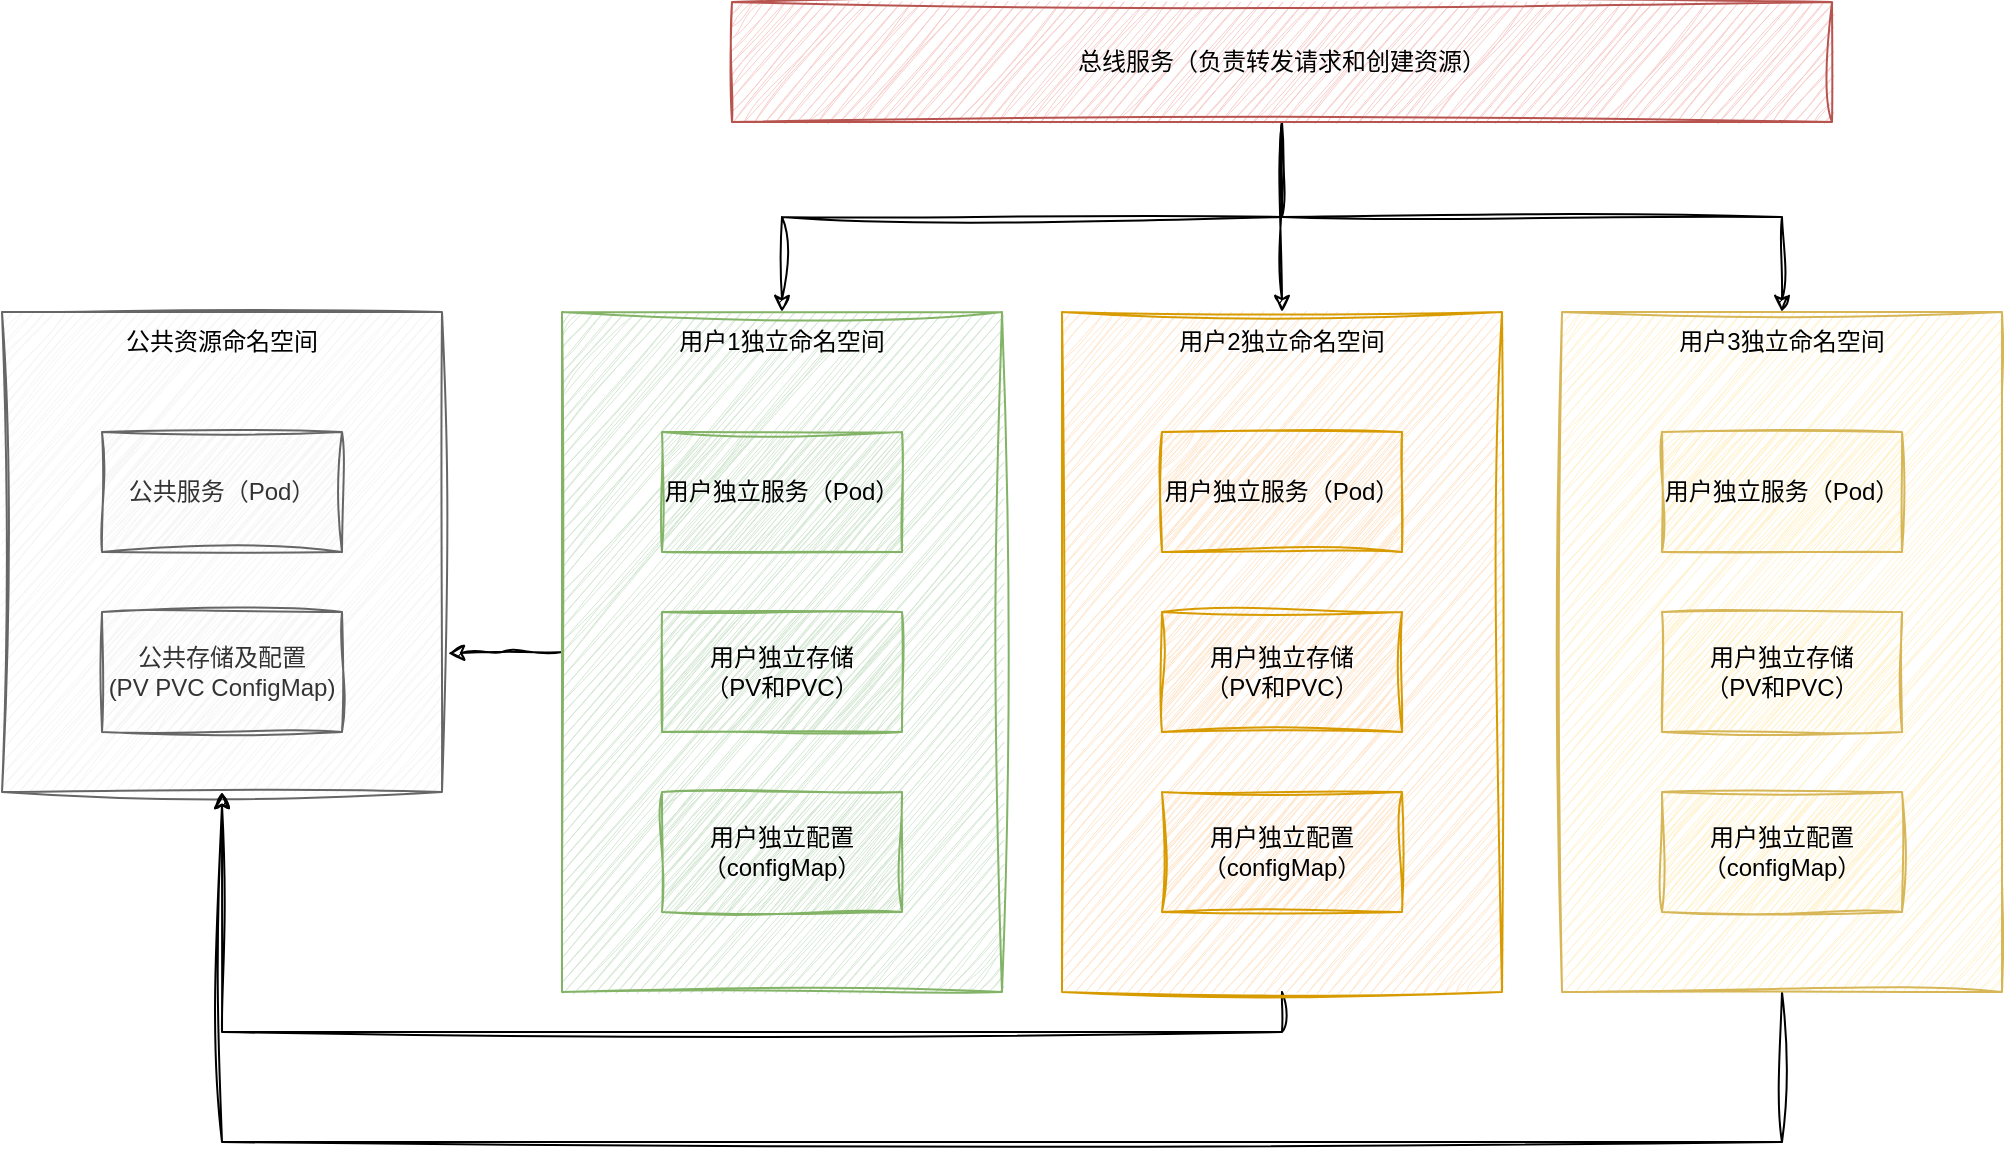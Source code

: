 <mxfile version="21.4.0" type="device" pages="6">
  <diagram name="Demo Namespace 隔离" id="FTyB4VeNcjm-yHeaWqGv">
    <mxGraphModel dx="1927" dy="902" grid="1" gridSize="10" guides="1" tooltips="1" connect="1" arrows="1" fold="1" page="1" pageScale="1" pageWidth="827" pageHeight="1169" math="0" shadow="0">
      <root>
        <mxCell id="0" />
        <mxCell id="1" parent="0" />
        <mxCell id="ckGVmYNdXMMOKh282JKz-1" value="" style="rounded=0;whiteSpace=wrap;html=1;fillColor=#f5f5f5;fontColor=#333333;strokeColor=#666666;sketch=1;curveFitting=1;jiggle=2;" parent="1" vertex="1">
          <mxGeometry x="-265" y="405" width="220" height="240" as="geometry" />
        </mxCell>
        <mxCell id="gSSKfqie08pS3uxTmEWE-26" style="edgeStyle=orthogonalEdgeStyle;rounded=0;orthogonalLoop=1;jettySize=auto;html=1;exitX=0.5;exitY=1;exitDx=0;exitDy=0;sketch=1;curveFitting=1;jiggle=2;" parent="1" source="ckGVmYNdXMMOKh282JKz-2" target="gSSKfqie08pS3uxTmEWE-8" edge="1">
          <mxGeometry relative="1" as="geometry" />
        </mxCell>
        <mxCell id="gSSKfqie08pS3uxTmEWE-27" style="edgeStyle=orthogonalEdgeStyle;rounded=0;orthogonalLoop=1;jettySize=auto;html=1;exitX=0.5;exitY=1;exitDx=0;exitDy=0;sketch=1;curveFitting=1;jiggle=2;" parent="1" source="ckGVmYNdXMMOKh282JKz-2" target="gSSKfqie08pS3uxTmEWE-14" edge="1">
          <mxGeometry relative="1" as="geometry" />
        </mxCell>
        <mxCell id="gSSKfqie08pS3uxTmEWE-29" style="edgeStyle=orthogonalEdgeStyle;rounded=0;sketch=1;hachureGap=4;jiggle=2;curveFitting=1;orthogonalLoop=1;jettySize=auto;html=1;exitX=0.5;exitY=1;exitDx=0;exitDy=0;entryX=0.5;entryY=0;entryDx=0;entryDy=0;fontFamily=Architects Daughter;fontSource=https%3A%2F%2Ffonts.googleapis.com%2Fcss%3Ffamily%3DArchitects%2BDaughter;fontSize=16;" parent="1" source="ckGVmYNdXMMOKh282JKz-2" target="gSSKfqie08pS3uxTmEWE-19" edge="1">
          <mxGeometry relative="1" as="geometry" />
        </mxCell>
        <mxCell id="ckGVmYNdXMMOKh282JKz-2" value="总线服务（负责转发请求和创建资源）" style="rounded=0;whiteSpace=wrap;html=1;sketch=1;curveFitting=1;jiggle=2;fillColor=#f8cecc;strokeColor=#b85450;" parent="1" vertex="1">
          <mxGeometry x="100" y="250" width="550" height="60" as="geometry" />
        </mxCell>
        <mxCell id="ckGVmYNdXMMOKh282JKz-3" value="公共资源命名空间" style="text;html=1;align=center;verticalAlign=middle;whiteSpace=wrap;rounded=0;sketch=1;curveFitting=1;jiggle=2;" parent="1" vertex="1">
          <mxGeometry x="-205" y="405" width="100" height="30" as="geometry" />
        </mxCell>
        <mxCell id="gSSKfqie08pS3uxTmEWE-4" value="公共服务（Pod）" style="rounded=0;whiteSpace=wrap;html=1;fillColor=#f5f5f5;fontColor=#333333;strokeColor=#666666;sketch=1;curveFitting=1;jiggle=2;" parent="1" vertex="1">
          <mxGeometry x="-215" y="465" width="120" height="60" as="geometry" />
        </mxCell>
        <mxCell id="gSSKfqie08pS3uxTmEWE-5" value="公共存储及配置&lt;br&gt;(PV PVC ConfigMap)" style="rounded=0;whiteSpace=wrap;html=1;fillColor=#f5f5f5;fontColor=#333333;strokeColor=#666666;sketch=1;curveFitting=1;jiggle=2;" parent="1" vertex="1">
          <mxGeometry x="-215" y="555" width="120" height="60" as="geometry" />
        </mxCell>
        <mxCell id="gSSKfqie08pS3uxTmEWE-23" style="edgeStyle=orthogonalEdgeStyle;rounded=0;orthogonalLoop=1;jettySize=auto;html=1;exitX=0;exitY=0.5;exitDx=0;exitDy=0;entryX=1.014;entryY=0.711;entryDx=0;entryDy=0;entryPerimeter=0;sketch=1;curveFitting=1;jiggle=2;" parent="1" source="gSSKfqie08pS3uxTmEWE-7" target="ckGVmYNdXMMOKh282JKz-1" edge="1">
          <mxGeometry relative="1" as="geometry" />
        </mxCell>
        <mxCell id="gSSKfqie08pS3uxTmEWE-7" value="" style="rounded=0;whiteSpace=wrap;html=1;fillColor=#d5e8d4;strokeColor=#82b366;sketch=1;curveFitting=1;jiggle=2;" parent="1" vertex="1">
          <mxGeometry x="15" y="405" width="220" height="340" as="geometry" />
        </mxCell>
        <mxCell id="gSSKfqie08pS3uxTmEWE-8" value="用户1独立命名空间" style="text;html=1;align=center;verticalAlign=middle;whiteSpace=wrap;rounded=0;sketch=1;curveFitting=1;jiggle=2;" parent="1" vertex="1">
          <mxGeometry x="65" y="405" width="120" height="30" as="geometry" />
        </mxCell>
        <mxCell id="gSSKfqie08pS3uxTmEWE-9" value="用户独立服务（Pod）" style="rounded=0;whiteSpace=wrap;html=1;fillColor=#d5e8d4;strokeColor=#82b366;sketch=1;curveFitting=1;jiggle=2;" parent="1" vertex="1">
          <mxGeometry x="65" y="465" width="120" height="60" as="geometry" />
        </mxCell>
        <mxCell id="gSSKfqie08pS3uxTmEWE-10" value="用户独立存储&lt;br&gt;（PV和PVC）" style="rounded=0;whiteSpace=wrap;html=1;fillColor=#d5e8d4;strokeColor=#82b366;sketch=1;curveFitting=1;jiggle=2;" parent="1" vertex="1">
          <mxGeometry x="65" y="555" width="120" height="60" as="geometry" />
        </mxCell>
        <mxCell id="gSSKfqie08pS3uxTmEWE-11" value="用户独立配置（configMap）" style="rounded=0;whiteSpace=wrap;html=1;fillColor=#d5e8d4;strokeColor=#82b366;sketch=1;curveFitting=1;jiggle=2;" parent="1" vertex="1">
          <mxGeometry x="65" y="645" width="120" height="60" as="geometry" />
        </mxCell>
        <mxCell id="gSSKfqie08pS3uxTmEWE-24" style="edgeStyle=orthogonalEdgeStyle;rounded=0;orthogonalLoop=1;jettySize=auto;html=1;exitX=0.5;exitY=1;exitDx=0;exitDy=0;entryX=0.5;entryY=1;entryDx=0;entryDy=0;sketch=1;curveFitting=1;jiggle=2;" parent="1" source="gSSKfqie08pS3uxTmEWE-13" target="ckGVmYNdXMMOKh282JKz-1" edge="1">
          <mxGeometry relative="1" as="geometry" />
        </mxCell>
        <mxCell id="gSSKfqie08pS3uxTmEWE-13" value="" style="rounded=0;whiteSpace=wrap;html=1;fillColor=#ffe6cc;strokeColor=#d79b00;sketch=1;curveFitting=1;jiggle=2;" parent="1" vertex="1">
          <mxGeometry x="265" y="405" width="220" height="340" as="geometry" />
        </mxCell>
        <mxCell id="gSSKfqie08pS3uxTmEWE-14" value="用户2独立命名空间" style="text;html=1;align=center;verticalAlign=middle;whiteSpace=wrap;rounded=0;sketch=1;curveFitting=1;jiggle=2;" parent="1" vertex="1">
          <mxGeometry x="315" y="405" width="120" height="30" as="geometry" />
        </mxCell>
        <mxCell id="gSSKfqie08pS3uxTmEWE-15" value="用户独立服务（Pod）" style="rounded=0;whiteSpace=wrap;html=1;fillColor=#ffe6cc;strokeColor=#d79b00;sketch=1;curveFitting=1;jiggle=2;" parent="1" vertex="1">
          <mxGeometry x="315" y="465" width="120" height="60" as="geometry" />
        </mxCell>
        <mxCell id="gSSKfqie08pS3uxTmEWE-16" value="用户独立存储&lt;br&gt;（PV和PVC）" style="rounded=0;whiteSpace=wrap;html=1;fillColor=#ffe6cc;strokeColor=#d79b00;sketch=1;curveFitting=1;jiggle=2;" parent="1" vertex="1">
          <mxGeometry x="315" y="555" width="120" height="60" as="geometry" />
        </mxCell>
        <mxCell id="gSSKfqie08pS3uxTmEWE-17" value="用户独立配置（configMap）" style="rounded=0;whiteSpace=wrap;html=1;fillColor=#ffe6cc;strokeColor=#d79b00;sketch=1;curveFitting=1;jiggle=2;" parent="1" vertex="1">
          <mxGeometry x="315" y="645" width="120" height="60" as="geometry" />
        </mxCell>
        <mxCell id="gSSKfqie08pS3uxTmEWE-25" style="edgeStyle=orthogonalEdgeStyle;rounded=0;orthogonalLoop=1;jettySize=auto;html=1;exitX=0.5;exitY=1;exitDx=0;exitDy=0;entryX=0.5;entryY=1;entryDx=0;entryDy=0;sketch=1;curveFitting=1;jiggle=2;" parent="1" source="gSSKfqie08pS3uxTmEWE-18" target="ckGVmYNdXMMOKh282JKz-1" edge="1">
          <mxGeometry relative="1" as="geometry">
            <Array as="points">
              <mxPoint x="625" y="820" />
              <mxPoint x="-155" y="820" />
            </Array>
          </mxGeometry>
        </mxCell>
        <mxCell id="gSSKfqie08pS3uxTmEWE-18" value="" style="rounded=0;whiteSpace=wrap;html=1;fillColor=#fff2cc;strokeColor=#d6b656;sketch=1;curveFitting=1;jiggle=2;" parent="1" vertex="1">
          <mxGeometry x="515" y="405" width="220" height="340" as="geometry" />
        </mxCell>
        <mxCell id="gSSKfqie08pS3uxTmEWE-19" value="用户3独立命名空间" style="text;html=1;align=center;verticalAlign=middle;whiteSpace=wrap;rounded=0;sketch=1;curveFitting=1;jiggle=2;" parent="1" vertex="1">
          <mxGeometry x="565" y="405" width="120" height="30" as="geometry" />
        </mxCell>
        <mxCell id="gSSKfqie08pS3uxTmEWE-20" value="用户独立服务（Pod）" style="rounded=0;whiteSpace=wrap;html=1;fillColor=#fff2cc;strokeColor=#d6b656;sketch=1;curveFitting=1;jiggle=2;" parent="1" vertex="1">
          <mxGeometry x="565" y="465" width="120" height="60" as="geometry" />
        </mxCell>
        <mxCell id="gSSKfqie08pS3uxTmEWE-21" value="用户独立存储&lt;br&gt;（PV和PVC）" style="rounded=0;whiteSpace=wrap;html=1;fillColor=#fff2cc;strokeColor=#d6b656;sketch=1;curveFitting=1;jiggle=2;" parent="1" vertex="1">
          <mxGeometry x="565" y="555" width="120" height="60" as="geometry" />
        </mxCell>
        <mxCell id="gSSKfqie08pS3uxTmEWE-22" value="用户独立配置（configMap）" style="rounded=0;whiteSpace=wrap;html=1;fillColor=#fff2cc;strokeColor=#d6b656;sketch=1;curveFitting=1;jiggle=2;" parent="1" vertex="1">
          <mxGeometry x="565" y="645" width="120" height="60" as="geometry" />
        </mxCell>
      </root>
    </mxGraphModel>
  </diagram>
  <diagram id="7PKH4QJyzHutSN3LyCkR" name="client sdk 操作资源流程">
    <mxGraphModel dx="1100" dy="902" grid="1" gridSize="10" guides="1" tooltips="1" connect="1" arrows="1" fold="1" page="1" pageScale="1" pageWidth="827" pageHeight="1169" math="0" shadow="0">
      <root>
        <mxCell id="0" />
        <mxCell id="1" parent="0" />
        <mxCell id="k7aq16zRfTWGIeXSY7Wk-3" value="" style="edgeStyle=orthogonalEdgeStyle;rounded=0;sketch=1;hachureGap=4;jiggle=2;curveFitting=1;orthogonalLoop=1;jettySize=auto;html=1;fontFamily=Architects Daughter;fontSource=https%3A%2F%2Ffonts.googleapis.com%2Fcss%3Ffamily%3DArchitects%2BDaughter;fontSize=16;fillColor=#dae8fc;strokeColor=#6c8ebf;" parent="1" source="k7aq16zRfTWGIeXSY7Wk-1" target="k7aq16zRfTWGIeXSY7Wk-2" edge="1">
          <mxGeometry relative="1" as="geometry" />
        </mxCell>
        <mxCell id="k7aq16zRfTWGIeXSY7Wk-1" value="创建service account" style="rounded=0;whiteSpace=wrap;html=1;sketch=1;hachureGap=4;jiggle=2;curveFitting=1;fontFamily=Architects Daughter;fontSource=https%3A%2F%2Ffonts.googleapis.com%2Fcss%3Ffamily%3DArchitects%2BDaughter;fontSize=12;fillColor=#dae8fc;strokeColor=#6c8ebf;" parent="1" vertex="1">
          <mxGeometry x="10" y="470" width="120" height="60" as="geometry" />
        </mxCell>
        <mxCell id="k7aq16zRfTWGIeXSY7Wk-5" value="" style="edgeStyle=orthogonalEdgeStyle;rounded=0;sketch=1;hachureGap=4;jiggle=2;curveFitting=1;orthogonalLoop=1;jettySize=auto;html=1;fontFamily=Architects Daughter;fontSource=https%3A%2F%2Ffonts.googleapis.com%2Fcss%3Ffamily%3DArchitects%2BDaughter;fontSize=16;fillColor=#dae8fc;strokeColor=#6c8ebf;" parent="1" source="k7aq16zRfTWGIeXSY7Wk-2" target="k7aq16zRfTWGIeXSY7Wk-4" edge="1">
          <mxGeometry relative="1" as="geometry" />
        </mxCell>
        <mxCell id="k7aq16zRfTWGIeXSY7Wk-2" value="初始化client" style="rounded=0;whiteSpace=wrap;html=1;sketch=1;hachureGap=4;jiggle=2;curveFitting=1;fontFamily=Architects Daughter;fontSource=https%3A%2F%2Ffonts.googleapis.com%2Fcss%3Ffamily%3DArchitects%2BDaughter;fontSize=12;fillColor=#dae8fc;strokeColor=#6c8ebf;" parent="1" vertex="1">
          <mxGeometry x="230" y="470" width="120" height="60" as="geometry" />
        </mxCell>
        <mxCell id="k7aq16zRfTWGIeXSY7Wk-7" value="" style="edgeStyle=orthogonalEdgeStyle;rounded=0;sketch=1;hachureGap=4;jiggle=2;curveFitting=1;orthogonalLoop=1;jettySize=auto;html=1;fontFamily=Architects Daughter;fontSource=https%3A%2F%2Ffonts.googleapis.com%2Fcss%3Ffamily%3DArchitects%2BDaughter;fontSize=16;fillColor=#dae8fc;strokeColor=#6c8ebf;" parent="1" source="k7aq16zRfTWGIeXSY7Wk-4" target="k7aq16zRfTWGIeXSY7Wk-6" edge="1">
          <mxGeometry relative="1" as="geometry" />
        </mxCell>
        <mxCell id="k7aq16zRfTWGIeXSY7Wk-4" value="创建Namespace" style="rounded=0;whiteSpace=wrap;html=1;sketch=1;hachureGap=4;jiggle=2;curveFitting=1;fontFamily=Architects Daughter;fontSource=https%3A%2F%2Ffonts.googleapis.com%2Fcss%3Ffamily%3DArchitects%2BDaughter;fontSize=12;fillColor=#dae8fc;strokeColor=#6c8ebf;" parent="1" vertex="1">
          <mxGeometry x="430" y="470" width="120" height="60" as="geometry" />
        </mxCell>
        <mxCell id="k7aq16zRfTWGIeXSY7Wk-9" value="" style="edgeStyle=orthogonalEdgeStyle;rounded=0;sketch=1;hachureGap=4;jiggle=2;curveFitting=1;orthogonalLoop=1;jettySize=auto;html=1;fontFamily=Architects Daughter;fontSource=https%3A%2F%2Ffonts.googleapis.com%2Fcss%3Ffamily%3DArchitects%2BDaughter;fontSize=16;fillColor=#dae8fc;strokeColor=#6c8ebf;" parent="1" source="k7aq16zRfTWGIeXSY7Wk-6" target="k7aq16zRfTWGIeXSY7Wk-8" edge="1">
          <mxGeometry relative="1" as="geometry" />
        </mxCell>
        <mxCell id="k7aq16zRfTWGIeXSY7Wk-6" value="读取yaml并修改资源字段" style="rounded=0;whiteSpace=wrap;html=1;sketch=1;hachureGap=4;jiggle=2;curveFitting=1;fontFamily=Architects Daughter;fontSource=https%3A%2F%2Ffonts.googleapis.com%2Fcss%3Ffamily%3DArchitects%2BDaughter;fontSize=12;fillColor=#dae8fc;strokeColor=#6c8ebf;" parent="1" vertex="1">
          <mxGeometry x="630" y="470" width="120" height="60" as="geometry" />
        </mxCell>
        <mxCell id="k7aq16zRfTWGIeXSY7Wk-8" value="创建资源" style="rounded=0;whiteSpace=wrap;html=1;sketch=1;hachureGap=4;jiggle=2;curveFitting=1;fontFamily=Architects Daughter;fontSource=https%3A%2F%2Ffonts.googleapis.com%2Fcss%3Ffamily%3DArchitects%2BDaughter;fontSize=12;fillColor=#dae8fc;strokeColor=#6c8ebf;" parent="1" vertex="1">
          <mxGeometry x="830" y="470" width="120" height="60" as="geometry" />
        </mxCell>
        <mxCell id="k7aq16zRfTWGIeXSY7Wk-13" value="" style="edgeStyle=orthogonalEdgeStyle;rounded=0;sketch=1;hachureGap=4;jiggle=2;curveFitting=1;orthogonalLoop=1;jettySize=auto;html=1;fontFamily=Architects Daughter;fontSource=https%3A%2F%2Ffonts.googleapis.com%2Fcss%3Ffamily%3DArchitects%2BDaughter;fontSize=16;fillColor=#f8cecc;strokeColor=#b85450;" parent="1" source="k7aq16zRfTWGIeXSY7Wk-10" target="k7aq16zRfTWGIeXSY7Wk-12" edge="1">
          <mxGeometry relative="1" as="geometry" />
        </mxCell>
        <mxCell id="k7aq16zRfTWGIeXSY7Wk-10" value="定时任务&lt;br&gt;扫描过期资源" style="rounded=0;whiteSpace=wrap;html=1;sketch=1;hachureGap=4;jiggle=2;curveFitting=1;fontFamily=Architects Daughter;fontSource=https%3A%2F%2Ffonts.googleapis.com%2Fcss%3Ffamily%3DArchitects%2BDaughter;fontSize=12;fillColor=#f8cecc;strokeColor=#b85450;" parent="1" vertex="1">
          <mxGeometry x="10" y="590" width="120" height="60" as="geometry" />
        </mxCell>
        <mxCell id="k7aq16zRfTWGIeXSY7Wk-15" value="" style="edgeStyle=orthogonalEdgeStyle;rounded=0;sketch=1;hachureGap=4;jiggle=2;curveFitting=1;orthogonalLoop=1;jettySize=auto;html=1;fontFamily=Architects Daughter;fontSource=https%3A%2F%2Ffonts.googleapis.com%2Fcss%3Ffamily%3DArchitects%2BDaughter;fontSize=16;fillColor=#f8cecc;strokeColor=#b85450;" parent="1" source="k7aq16zRfTWGIeXSY7Wk-12" target="k7aq16zRfTWGIeXSY7Wk-14" edge="1">
          <mxGeometry relative="1" as="geometry" />
        </mxCell>
        <mxCell id="k7aq16zRfTWGIeXSY7Wk-12" value="删除Namespace" style="rounded=0;whiteSpace=wrap;html=1;sketch=1;hachureGap=4;jiggle=2;curveFitting=1;fontFamily=Architects Daughter;fontSource=https%3A%2F%2Ffonts.googleapis.com%2Fcss%3Ffamily%3DArchitects%2BDaughter;fontSize=12;fillColor=#f8cecc;strokeColor=#b85450;" parent="1" vertex="1">
          <mxGeometry x="230" y="590" width="120" height="60" as="geometry" />
        </mxCell>
        <mxCell id="k7aq16zRfTWGIeXSY7Wk-14" value="删除PV" style="rounded=0;whiteSpace=wrap;html=1;sketch=1;hachureGap=4;jiggle=2;curveFitting=1;fontFamily=Architects Daughter;fontSource=https%3A%2F%2Ffonts.googleapis.com%2Fcss%3Ffamily%3DArchitects%2BDaughter;fontSize=12;fillColor=#f8cecc;strokeColor=#b85450;" parent="1" vertex="1">
          <mxGeometry x="430" y="590" width="120" height="60" as="geometry" />
        </mxCell>
      </root>
    </mxGraphModel>
  </diagram>
  <diagram id="Cy1UZzB80KeGPwB18gSf" name="k8s核心功能全景图">
    <mxGraphModel dx="1100" dy="2071" grid="1" gridSize="10" guides="1" tooltips="1" connect="1" arrows="1" fold="1" page="1" pageScale="1" pageWidth="827" pageHeight="1169" math="0" shadow="0">
      <root>
        <mxCell id="0" />
        <mxCell id="1" parent="0" />
        <mxCell id="-TBWPC_9i5djttQfVQcX-10" style="edgeStyle=orthogonalEdgeStyle;sketch=1;hachureGap=4;jiggle=2;curveFitting=1;orthogonalLoop=1;jettySize=auto;html=1;exitX=0.5;exitY=1;exitDx=0;exitDy=0;fontFamily=Architects Daughter;fontSource=https%3A%2F%2Ffonts.googleapis.com%2Fcss%3Ffamily%3DArchitects%2BDaughter;fontSize=15;curved=1;rounded=1;" parent="1" source="2GhJPlkB_6L9TyLn01zg-1" target="-TBWPC_9i5djttQfVQcX-8" edge="1">
          <mxGeometry relative="1" as="geometry" />
        </mxCell>
        <mxCell id="0-SG48VnvHyb2ApQQaxW-15" value="配置读取" style="edgeLabel;html=1;align=center;verticalAlign=middle;resizable=0;points=[];fontSize=15;fontFamily=Architects Daughter;" parent="-TBWPC_9i5djttQfVQcX-10" vertex="1" connectable="0">
          <mxGeometry x="0.184" y="9" relative="1" as="geometry">
            <mxPoint x="-11" y="11" as="offset" />
          </mxGeometry>
        </mxCell>
        <mxCell id="-TBWPC_9i5djttQfVQcX-11" style="edgeStyle=orthogonalEdgeStyle;sketch=1;hachureGap=4;jiggle=2;curveFitting=1;orthogonalLoop=1;jettySize=auto;html=1;exitX=0.5;exitY=1;exitDx=0;exitDy=0;fontFamily=Architects Daughter;fontSource=https%3A%2F%2Ffonts.googleapis.com%2Fcss%3Ffamily%3DArchitects%2BDaughter;fontSize=15;curved=1;rounded=1;" parent="1" source="2GhJPlkB_6L9TyLn01zg-1" target="-TBWPC_9i5djttQfVQcX-9" edge="1">
          <mxGeometry relative="1" as="geometry" />
        </mxCell>
        <mxCell id="0-SG48VnvHyb2ApQQaxW-16" value="Credential&amp;nbsp;数据读取" style="edgeLabel;html=1;align=center;verticalAlign=middle;resizable=0;points=[];fontSize=15;fontFamily=Architects Daughter;" parent="-TBWPC_9i5djttQfVQcX-11" vertex="1" connectable="0">
          <mxGeometry x="0.607" y="-10" relative="1" as="geometry">
            <mxPoint x="10" y="-12" as="offset" />
          </mxGeometry>
        </mxCell>
        <mxCell id="0-SG48VnvHyb2ApQQaxW-8" style="edgeStyle=orthogonalEdgeStyle;sketch=1;hachureGap=4;jiggle=2;curveFitting=1;orthogonalLoop=1;jettySize=auto;html=1;exitX=1;exitY=0.5;exitDx=0;exitDy=0;entryX=0;entryY=0.5;entryDx=0;entryDy=0;fontFamily=Architects Daughter;fontSource=https%3A%2F%2Ffonts.googleapis.com%2Fcss%3Ffamily%3DArchitects%2BDaughter;fontSize=15;curved=1;" parent="1" source="2GhJPlkB_6L9TyLn01zg-1" target="0-SG48VnvHyb2ApQQaxW-7" edge="1">
          <mxGeometry relative="1" as="geometry" />
        </mxCell>
        <mxCell id="0-SG48VnvHyb2ApQQaxW-11" value="执行一次的任务" style="edgeLabel;html=1;align=center;verticalAlign=middle;resizable=0;points=[];fontSize=15;fontFamily=Architects Daughter;" parent="0-SG48VnvHyb2ApQQaxW-8" vertex="1" connectable="0">
          <mxGeometry x="0.494" y="-2" relative="1" as="geometry">
            <mxPoint as="offset" />
          </mxGeometry>
        </mxCell>
        <mxCell id="0-SG48VnvHyb2ApQQaxW-9" style="edgeStyle=orthogonalEdgeStyle;sketch=1;hachureGap=4;jiggle=2;curveFitting=1;orthogonalLoop=1;jettySize=auto;html=1;exitX=1;exitY=0.5;exitDx=0;exitDy=0;entryX=0;entryY=0.5;entryDx=0;entryDy=0;fontFamily=Architects Daughter;fontSource=https%3A%2F%2Ffonts.googleapis.com%2Fcss%3Ffamily%3DArchitects%2BDaughter;fontSize=15;curved=1;" parent="1" source="2GhJPlkB_6L9TyLn01zg-1" target="0-SG48VnvHyb2ApQQaxW-6" edge="1">
          <mxGeometry relative="1" as="geometry" />
        </mxCell>
        <mxCell id="0-SG48VnvHyb2ApQQaxW-12" value="周期性执行的任务" style="edgeLabel;html=1;align=center;verticalAlign=middle;resizable=0;points=[];fontSize=15;fontFamily=Architects Daughter;" parent="0-SG48VnvHyb2ApQQaxW-9" vertex="1" connectable="0">
          <mxGeometry x="0.49" y="6" relative="1" as="geometry">
            <mxPoint as="offset" />
          </mxGeometry>
        </mxCell>
        <mxCell id="0-SG48VnvHyb2ApQQaxW-19" style="edgeStyle=orthogonalEdgeStyle;sketch=1;hachureGap=4;jiggle=2;curveFitting=1;orthogonalLoop=1;jettySize=auto;html=1;exitX=1;exitY=0.5;exitDx=0;exitDy=0;entryX=0;entryY=0.5;entryDx=0;entryDy=0;fontFamily=Architects Daughter;fontSource=https%3A%2F%2Ffonts.googleapis.com%2Fcss%3Ffamily%3DArchitects%2BDaughter;fontSize=15;curved=1;" parent="1" source="2GhJPlkB_6L9TyLn01zg-1" target="0-SG48VnvHyb2ApQQaxW-17" edge="1">
          <mxGeometry relative="1" as="geometry" />
        </mxCell>
        <mxCell id="3iu9TOm9C9LIbUJp1WMN-1" value="以守护进程运行" style="edgeLabel;html=1;align=center;verticalAlign=middle;resizable=0;points=[];fontSize=15;fontFamily=Architects Daughter;" parent="0-SG48VnvHyb2ApQQaxW-19" vertex="1" connectable="0">
          <mxGeometry x="0.549" y="4" relative="1" as="geometry">
            <mxPoint as="offset" />
          </mxGeometry>
        </mxCell>
        <mxCell id="0-SG48VnvHyb2ApQQaxW-21" style="edgeStyle=orthogonalEdgeStyle;sketch=1;hachureGap=4;jiggle=2;curveFitting=1;orthogonalLoop=1;jettySize=auto;html=1;exitX=1;exitY=0.5;exitDx=0;exitDy=0;entryX=0;entryY=0.5;entryDx=0;entryDy=0;fontFamily=Architects Daughter;fontSource=https%3A%2F%2Ffonts.googleapis.com%2Fcss%3Ffamily%3DArchitects%2BDaughter;fontSize=15;curved=1;" parent="1" source="2GhJPlkB_6L9TyLn01zg-1" target="0-SG48VnvHyb2ApQQaxW-20" edge="1">
          <mxGeometry relative="1" as="geometry" />
        </mxCell>
        <mxCell id="3iu9TOm9C9LIbUJp1WMN-2" value="稳定、有状态的 Pod&amp;nbsp;" style="edgeLabel;html=1;align=center;verticalAlign=middle;resizable=0;points=[];fontSize=15;fontFamily=Architects Daughter;" parent="0-SG48VnvHyb2ApQQaxW-21" vertex="1" connectable="0">
          <mxGeometry x="0.687" y="5" relative="1" as="geometry">
            <mxPoint x="-30" y="-39" as="offset" />
          </mxGeometry>
        </mxCell>
        <mxCell id="0-SG48VnvHyb2ApQQaxW-22" style="edgeStyle=orthogonalEdgeStyle;rounded=1;sketch=1;hachureGap=4;jiggle=2;curveFitting=1;orthogonalLoop=1;jettySize=auto;html=1;exitX=0.5;exitY=0;exitDx=0;exitDy=0;entryX=0.5;entryY=1;entryDx=0;entryDy=0;fontFamily=Architects Daughter;fontSource=https%3A%2F%2Ffonts.googleapis.com%2Fcss%3Ffamily%3DArchitects%2BDaughter;fontSize=15;" parent="1" source="2GhJPlkB_6L9TyLn01zg-1" target="-TBWPC_9i5djttQfVQcX-3" edge="1">
          <mxGeometry relative="1" as="geometry" />
        </mxCell>
        <mxCell id="3iu9TOm9C9LIbUJp1WMN-8" style="edgeStyle=orthogonalEdgeStyle;sketch=1;hachureGap=4;jiggle=2;curveFitting=1;orthogonalLoop=1;jettySize=auto;html=1;exitX=0.5;exitY=1;exitDx=0;exitDy=0;fontFamily=Architects Daughter;fontSource=https%3A%2F%2Ffonts.googleapis.com%2Fcss%3Ffamily%3DArchitects%2BDaughter;fontSize=15;jumpStyle=none;curved=1;" parent="1" source="2GhJPlkB_6L9TyLn01zg-1" target="3iu9TOm9C9LIbUJp1WMN-7" edge="1">
          <mxGeometry relative="1" as="geometry" />
        </mxCell>
        <mxCell id="3iu9TOm9C9LIbUJp1WMN-11" value="操作持久化存储" style="edgeLabel;html=1;align=center;verticalAlign=middle;resizable=0;points=[];fontSize=15;fontFamily=Architects Daughter;" parent="3iu9TOm9C9LIbUJp1WMN-8" vertex="1" connectable="0">
          <mxGeometry x="0.746" y="24" relative="1" as="geometry">
            <mxPoint as="offset" />
          </mxGeometry>
        </mxCell>
        <mxCell id="2GhJPlkB_6L9TyLn01zg-1" value="Pod" style="rounded=1;whiteSpace=wrap;html=1;sketch=1;hachureGap=4;jiggle=2;curveFitting=1;fontFamily=Times New Roman;fontSize=15;fillColor=#d5e8d4;strokeColor=#82b366;" parent="1" vertex="1">
          <mxGeometry x="320" y="420" width="120" height="60" as="geometry" />
        </mxCell>
        <mxCell id="2GhJPlkB_6L9TyLn01zg-3" style="edgeStyle=orthogonalEdgeStyle;rounded=1;sketch=1;hachureGap=4;jiggle=2;curveFitting=1;orthogonalLoop=1;jettySize=auto;html=1;exitX=1;exitY=0.5;exitDx=0;exitDy=0;entryX=0;entryY=0.5;entryDx=0;entryDy=0;fontFamily=Times New Roman;fontSize=15;" parent="1" source="2GhJPlkB_6L9TyLn01zg-2" target="2GhJPlkB_6L9TyLn01zg-1" edge="1">
          <mxGeometry relative="1" as="geometry" />
        </mxCell>
        <mxCell id="2GhJPlkB_6L9TyLn01zg-2" value="Container" style="rounded=1;whiteSpace=wrap;html=1;sketch=1;hachureGap=4;jiggle=2;curveFitting=1;fontFamily=Times New Roman;fontSize=15;fillColor=#f8cecc;strokeColor=#b85450;" parent="1" vertex="1">
          <mxGeometry x="30" y="420" width="120" height="60" as="geometry" />
        </mxCell>
        <mxCell id="2GhJPlkB_6L9TyLn01zg-4" value="协同调度" style="text;html=1;strokeColor=none;fillColor=none;align=center;verticalAlign=middle;whiteSpace=wrap;rounded=1;fontSize=15;fontFamily=Times New Roman;" parent="1" vertex="1">
          <mxGeometry x="190" y="410" width="90" height="30" as="geometry" />
        </mxCell>
        <mxCell id="-TBWPC_9i5djttQfVQcX-4" value="" style="edgeStyle=orthogonalEdgeStyle;rounded=1;sketch=1;hachureGap=4;jiggle=2;curveFitting=1;orthogonalLoop=1;jettySize=auto;html=1;fontFamily=Architects Daughter;fontSource=https%3A%2F%2Ffonts.googleapis.com%2Fcss%3Ffamily%3DArchitects%2BDaughter;fontSize=15;" parent="1" source="-TBWPC_9i5djttQfVQcX-1" target="-TBWPC_9i5djttQfVQcX-2" edge="1">
          <mxGeometry relative="1" as="geometry" />
        </mxCell>
        <mxCell id="-TBWPC_9i5djttQfVQcX-1" value="Ingress" style="rounded=1;whiteSpace=wrap;html=1;sketch=1;hachureGap=4;jiggle=2;curveFitting=1;fontFamily=Times New Roman;fontSize=15;fillColor=#fff2cc;strokeColor=#d6b656;" parent="1" vertex="1">
          <mxGeometry x="320" y="-60" width="120" height="60" as="geometry" />
        </mxCell>
        <mxCell id="-TBWPC_9i5djttQfVQcX-5" value="" style="edgeStyle=orthogonalEdgeStyle;rounded=1;sketch=1;hachureGap=4;jiggle=2;curveFitting=1;orthogonalLoop=1;jettySize=auto;html=1;fontFamily=Architects Daughter;fontSource=https%3A%2F%2Ffonts.googleapis.com%2Fcss%3Ffamily%3DArchitects%2BDaughter;fontSize=15;" parent="1" source="-TBWPC_9i5djttQfVQcX-2" target="-TBWPC_9i5djttQfVQcX-3" edge="1">
          <mxGeometry relative="1" as="geometry" />
        </mxCell>
        <mxCell id="-TBWPC_9i5djttQfVQcX-2" value="Service" style="rounded=1;whiteSpace=wrap;html=1;sketch=1;hachureGap=4;jiggle=2;curveFitting=1;fontFamily=Times New Roman;fontSize=15;fillColor=#fff2cc;strokeColor=#d6b656;" parent="1" vertex="1">
          <mxGeometry x="320" y="90" width="120" height="60" as="geometry" />
        </mxCell>
        <mxCell id="-TBWPC_9i5djttQfVQcX-3" value="Deployment" style="rounded=1;whiteSpace=wrap;html=1;sketch=1;hachureGap=4;jiggle=2;curveFitting=1;fontFamily=Times New Roman;fontSize=15;fillColor=#d5e8d4;strokeColor=#82b366;" parent="1" vertex="1">
          <mxGeometry x="320" y="250" width="120" height="60" as="geometry" />
        </mxCell>
        <mxCell id="-TBWPC_9i5djttQfVQcX-7" value="代理 Pod 副本" style="text;html=1;strokeColor=none;fillColor=none;align=center;verticalAlign=middle;whiteSpace=wrap;rounded=1;fontSize=15;fontFamily=Architects Daughter;" parent="1" vertex="1">
          <mxGeometry x="340" y="190" width="190" height="30" as="geometry" />
        </mxCell>
        <mxCell id="-TBWPC_9i5djttQfVQcX-8" value="ConfigMap" style="rounded=1;whiteSpace=wrap;html=1;sketch=1;hachureGap=4;jiggle=2;curveFitting=1;fontFamily=Times New Roman;fontSize=15;fillColor=#dae8fc;strokeColor=#6c8ebf;" parent="1" vertex="1">
          <mxGeometry x="220" y="665" width="120" height="60" as="geometry" />
        </mxCell>
        <mxCell id="-TBWPC_9i5djttQfVQcX-9" value="Secret" style="rounded=1;whiteSpace=wrap;html=1;sketch=1;hachureGap=4;jiggle=2;curveFitting=1;fontFamily=Times New Roman;fontSize=15;fillColor=#dae8fc;strokeColor=#6c8ebf;" parent="1" vertex="1">
          <mxGeometry x="410" y="665" width="120" height="60" as="geometry" />
        </mxCell>
        <mxCell id="0-SG48VnvHyb2ApQQaxW-1" value="Pod副本管理及调度" style="text;html=1;strokeColor=none;fillColor=none;align=center;verticalAlign=middle;whiteSpace=wrap;rounded=1;fontSize=15;fontFamily=Architects Daughter;" parent="1" vertex="1">
          <mxGeometry x="350" y="350" width="190" height="30" as="geometry" />
        </mxCell>
        <mxCell id="0-SG48VnvHyb2ApQQaxW-5" value="暴露服务给外部" style="text;html=1;strokeColor=none;fillColor=none;align=center;verticalAlign=middle;whiteSpace=wrap;rounded=1;fontSize=15;fontFamily=Architects Daughter;" parent="1" vertex="1">
          <mxGeometry x="340" y="30" width="190" height="30" as="geometry" />
        </mxCell>
        <mxCell id="0-SG48VnvHyb2ApQQaxW-6" value="CronJob" style="rounded=1;whiteSpace=wrap;html=1;sketch=1;hachureGap=4;jiggle=2;curveFitting=1;fontFamily=Times New Roman;fontSize=15;fillColor=#e1d5e7;strokeColor=#9673a6;" parent="1" vertex="1">
          <mxGeometry x="780" y="360" width="120" height="60" as="geometry" />
        </mxCell>
        <mxCell id="0-SG48VnvHyb2ApQQaxW-7" value="Job" style="rounded=1;whiteSpace=wrap;html=1;sketch=1;hachureGap=4;jiggle=2;curveFitting=1;fontFamily=Times New Roman;fontSize=15;fillColor=#e1d5e7;strokeColor=#9673a6;" parent="1" vertex="1">
          <mxGeometry x="780" y="250" width="120" height="60" as="geometry" />
        </mxCell>
        <mxCell id="0-SG48VnvHyb2ApQQaxW-17" value="DaemonSet" style="rounded=1;whiteSpace=wrap;html=1;sketch=1;hachureGap=4;jiggle=2;curveFitting=1;fontFamily=Times New Roman;fontSize=15;fillColor=#e1d5e7;strokeColor=#9673a6;" parent="1" vertex="1">
          <mxGeometry x="780" y="470" width="120" height="60" as="geometry" />
        </mxCell>
        <mxCell id="0-SG48VnvHyb2ApQQaxW-20" value="StatefulSet" style="rounded=1;whiteSpace=wrap;html=1;sketch=1;hachureGap=4;jiggle=2;curveFitting=1;fontFamily=Times New Roman;fontSize=15;fillColor=#e1d5e7;strokeColor=#9673a6;" parent="1" vertex="1">
          <mxGeometry x="780" y="584.5" width="120" height="60" as="geometry" />
        </mxCell>
        <mxCell id="3iu9TOm9C9LIbUJp1WMN-6" value="PV" style="rounded=1;whiteSpace=wrap;html=1;sketch=1;hachureGap=4;jiggle=2;curveFitting=1;fontFamily=Times New Roman;fontSize=15;fillColor=#f0a30a;strokeColor=#BD7000;fontColor=#000000;" parent="1" vertex="1">
          <mxGeometry x="20" y="780" width="120" height="60" as="geometry" />
        </mxCell>
        <mxCell id="3iu9TOm9C9LIbUJp1WMN-9" style="edgeStyle=orthogonalEdgeStyle;rounded=0;sketch=1;hachureGap=4;jiggle=2;curveFitting=1;orthogonalLoop=1;jettySize=auto;html=1;exitX=0.5;exitY=1;exitDx=0;exitDy=0;fontFamily=Architects Daughter;fontSource=https%3A%2F%2Ffonts.googleapis.com%2Fcss%3Ffamily%3DArchitects%2BDaughter;fontSize=15;" parent="1" source="3iu9TOm9C9LIbUJp1WMN-7" target="3iu9TOm9C9LIbUJp1WMN-6" edge="1">
          <mxGeometry relative="1" as="geometry" />
        </mxCell>
        <mxCell id="3iu9TOm9C9LIbUJp1WMN-12" value="实际存储路径" style="edgeLabel;html=1;align=center;verticalAlign=middle;resizable=0;points=[];fontSize=15;fontFamily=Architects Daughter;" parent="3iu9TOm9C9LIbUJp1WMN-9" vertex="1" connectable="0">
          <mxGeometry x="-0.033" y="-3" relative="1" as="geometry">
            <mxPoint as="offset" />
          </mxGeometry>
        </mxCell>
        <mxCell id="3iu9TOm9C9LIbUJp1WMN-7" value="PVC" style="rounded=1;whiteSpace=wrap;html=1;sketch=1;hachureGap=4;jiggle=2;curveFitting=1;fontFamily=Times New Roman;fontSize=15;fillColor=#f0a30a;strokeColor=#BD7000;fontColor=#000000;" parent="1" vertex="1">
          <mxGeometry x="20" y="660" width="120" height="60" as="geometry" />
        </mxCell>
      </root>
    </mxGraphModel>
  </diagram>
  <diagram id="x0eaQl0jvFvx6JffcFaA" name="side-car">
    <mxGraphModel dx="1100" dy="902" grid="1" gridSize="10" guides="1" tooltips="1" connect="1" arrows="1" fold="1" page="1" pageScale="1" pageWidth="827" pageHeight="1169" math="0" shadow="0">
      <root>
        <mxCell id="0" />
        <mxCell id="1" parent="0" />
        <mxCell id="8MAnmsR_mhuqW4tJFY_j-1" value="" style="rounded=0;whiteSpace=wrap;html=1;sketch=1;hachureGap=4;jiggle=2;curveFitting=1;fontFamily=Architects Daughter;fontSource=https%3A%2F%2Ffonts.googleapis.com%2Fcss%3Ffamily%3DArchitects%2BDaughter;fontSize=20;fillColor=#f5f5f5;fontColor=#333333;strokeColor=#666666;" parent="1" vertex="1">
          <mxGeometry x="150" y="370" width="210" height="240" as="geometry" />
        </mxCell>
        <mxCell id="8MAnmsR_mhuqW4tJFY_j-2" value="Pod" style="text;html=1;strokeColor=none;fillColor=none;align=center;verticalAlign=middle;whiteSpace=wrap;rounded=0;fontSize=20;fontFamily=Architects Daughter;" parent="1" vertex="1">
          <mxGeometry x="225" y="370" width="60" height="30" as="geometry" />
        </mxCell>
        <mxCell id="8MAnmsR_mhuqW4tJFY_j-3" value="back-end" style="rounded=0;whiteSpace=wrap;html=1;sketch=1;hachureGap=4;jiggle=2;curveFitting=1;fontFamily=Architects Daughter;fontSource=https%3A%2F%2Ffonts.googleapis.com%2Fcss%3Ffamily%3DArchitects%2BDaughter;fontSize=20;fillColor=#dae8fc;strokeColor=#6c8ebf;" parent="1" vertex="1">
          <mxGeometry x="195" y="450" width="120" height="60" as="geometry" />
        </mxCell>
        <mxCell id="8MAnmsR_mhuqW4tJFY_j-6" style="edgeStyle=orthogonalEdgeStyle;rounded=1;sketch=1;hachureGap=4;jiggle=2;curveFitting=1;orthogonalLoop=1;jettySize=auto;html=1;exitX=1;exitY=0.5;exitDx=0;exitDy=0;fontFamily=Architects Daughter;fontSource=https%3A%2F%2Ffonts.googleapis.com%2Fcss%3Ffamily%3DArchitects%2BDaughter;fontSize=16;entryX=0;entryY=0.5;entryDx=0;entryDy=0;entryPerimeter=0;" parent="1" source="8MAnmsR_mhuqW4tJFY_j-4" target="8MAnmsR_mhuqW4tJFY_j-7" edge="1">
          <mxGeometry relative="1" as="geometry">
            <mxPoint x="470" y="555" as="targetPoint" />
          </mxGeometry>
        </mxCell>
        <mxCell id="8MAnmsR_mhuqW4tJFY_j-4" value="log-collection" style="rounded=0;whiteSpace=wrap;html=1;sketch=1;hachureGap=4;jiggle=2;curveFitting=1;fontFamily=Architects Daughter;fontSource=https%3A%2F%2Ffonts.googleapis.com%2Fcss%3Ffamily%3DArchitects%2BDaughter;fontSize=20;fillColor=#d5e8d4;strokeColor=#82b366;" parent="1" vertex="1">
          <mxGeometry x="195" y="525" width="120" height="60" as="geometry" />
        </mxCell>
        <mxCell id="8MAnmsR_mhuqW4tJFY_j-7" value="" style="strokeWidth=2;html=1;shape=mxgraph.flowchart.database;whiteSpace=wrap;rounded=1;sketch=1;hachureGap=4;jiggle=2;curveFitting=1;fontFamily=Architects Daughter;fontSource=https%3A%2F%2Ffonts.googleapis.com%2Fcss%3Ffamily%3DArchitects%2BDaughter;fontSize=20;" parent="1" vertex="1">
          <mxGeometry x="490" y="525" width="60" height="60" as="geometry" />
        </mxCell>
        <mxCell id="k-Mek-9QUOgzH1TFmLMQ-1" value="" style="rounded=0;whiteSpace=wrap;html=1;sketch=1;hachureGap=4;jiggle=2;curveFitting=1;fontFamily=Architects Daughter;fontSource=https%3A%2F%2Ffonts.googleapis.com%2Fcss%3Ffamily%3DArchitects%2BDaughter;fontSize=20;fillColor=#f5f5f5;fontColor=#333333;strokeColor=#666666;" parent="1" vertex="1">
          <mxGeometry x="150" y="700" width="210" height="240" as="geometry" />
        </mxCell>
        <mxCell id="k-Mek-9QUOgzH1TFmLMQ-2" value="Pod" style="text;html=1;strokeColor=none;fillColor=none;align=center;verticalAlign=middle;whiteSpace=wrap;rounded=0;fontSize=20;fontFamily=Architects Daughter;" parent="1" vertex="1">
          <mxGeometry x="225" y="700" width="60" height="30" as="geometry" />
        </mxCell>
        <mxCell id="k-Mek-9QUOgzH1TFmLMQ-3" value="back-end" style="rounded=0;whiteSpace=wrap;html=1;sketch=1;hachureGap=4;jiggle=2;curveFitting=1;fontFamily=Architects Daughter;fontSource=https%3A%2F%2Ffonts.googleapis.com%2Fcss%3Ffamily%3DArchitects%2BDaughter;fontSize=20;fillColor=#dae8fc;strokeColor=#6c8ebf;" parent="1" vertex="1">
          <mxGeometry x="195" y="780" width="120" height="60" as="geometry" />
        </mxCell>
        <mxCell id="k-Mek-9QUOgzH1TFmLMQ-5" style="edgeStyle=orthogonalEdgeStyle;rounded=1;sketch=1;hachureGap=4;jiggle=2;curveFitting=1;orthogonalLoop=1;jettySize=auto;html=1;exitX=0.5;exitY=0;exitDx=0;exitDy=0;entryX=0.5;entryY=1;entryDx=0;entryDy=0;fontFamily=Architects Daughter;fontSource=https%3A%2F%2Ffonts.googleapis.com%2Fcss%3Ffamily%3DArchitects%2BDaughter;fontSize=16;" parent="1" source="k-Mek-9QUOgzH1TFmLMQ-4" target="k-Mek-9QUOgzH1TFmLMQ-3" edge="1">
          <mxGeometry relative="1" as="geometry" />
        </mxCell>
        <mxCell id="k-Mek-9QUOgzH1TFmLMQ-4" value="api-gateway" style="rounded=0;whiteSpace=wrap;html=1;sketch=1;hachureGap=4;jiggle=2;curveFitting=1;fontFamily=Architects Daughter;fontSource=https%3A%2F%2Ffonts.googleapis.com%2Fcss%3Ffamily%3DArchitects%2BDaughter;fontSize=20;fillColor=#d5e8d4;strokeColor=#82b366;" parent="1" vertex="1">
          <mxGeometry x="195" y="855" width="120" height="60" as="geometry" />
        </mxCell>
        <mxCell id="k-Mek-9QUOgzH1TFmLMQ-8" value="Request" style="endArrow=classic;html=1;rounded=1;sketch=1;hachureGap=4;jiggle=2;curveFitting=1;fontFamily=Architects Daughter;fontSource=https%3A%2F%2Ffonts.googleapis.com%2Fcss%3Ffamily%3DArchitects%2BDaughter;fontSize=16;entryX=1;entryY=0.5;entryDx=0;entryDy=0;" parent="1" target="k-Mek-9QUOgzH1TFmLMQ-4" edge="1">
          <mxGeometry width="50" height="50" relative="1" as="geometry">
            <mxPoint x="530" y="885" as="sourcePoint" />
            <mxPoint x="439" y="600" as="targetPoint" />
          </mxGeometry>
        </mxCell>
      </root>
    </mxGraphModel>
  </diagram>
  <diagram id="_f0mS1zot97TKXZwoei1" name="deployment-pod">
    <mxGraphModel dx="1100" dy="902" grid="1" gridSize="10" guides="1" tooltips="1" connect="1" arrows="1" fold="1" page="1" pageScale="1" pageWidth="827" pageHeight="1169" math="0" shadow="0">
      <root>
        <mxCell id="0" />
        <mxCell id="1" parent="0" />
        <mxCell id="hOGD5fPt8iJ35vbiCHF2-18" value="" style="rounded=0;whiteSpace=wrap;html=1;sketch=1;hachureGap=4;jiggle=2;curveFitting=1;fontFamily=Architects Daughter;fontSource=https%3A%2F%2Ffonts.googleapis.com%2Fcss%3Ffamily%3DArchitects%2BDaughter;fontSize=20;dashed=1;strokeWidth=1.5;" parent="1" vertex="1">
          <mxGeometry x="480" y="420" width="360" height="190" as="geometry" />
        </mxCell>
        <mxCell id="hOGD5fPt8iJ35vbiCHF2-17" value="" style="rounded=0;whiteSpace=wrap;html=1;sketch=1;hachureGap=4;jiggle=2;curveFitting=1;fontFamily=Architects Daughter;fontSource=https%3A%2F%2Ffonts.googleapis.com%2Fcss%3Ffamily%3DArchitects%2BDaughter;fontSize=20;dashed=1;strokeWidth=1.5;" parent="1" vertex="1">
          <mxGeometry x="50" y="420" width="360" height="190" as="geometry" />
        </mxCell>
        <mxCell id="hOGD5fPt8iJ35vbiCHF2-3" value="" style="edgeStyle=orthogonalEdgeStyle;sketch=1;hachureGap=4;jiggle=2;curveFitting=1;orthogonalLoop=1;jettySize=auto;html=1;fontFamily=Architects Daughter;fontSource=https%3A%2F%2Ffonts.googleapis.com%2Fcss%3Ffamily%3DArchitects%2BDaughter;fontSize=16;curved=1;" parent="1" source="hOGD5fPt8iJ35vbiCHF2-1" target="hOGD5fPt8iJ35vbiCHF2-2" edge="1">
          <mxGeometry relative="1" as="geometry" />
        </mxCell>
        <mxCell id="hOGD5fPt8iJ35vbiCHF2-6" style="edgeStyle=orthogonalEdgeStyle;sketch=1;hachureGap=4;jiggle=2;curveFitting=1;orthogonalLoop=1;jettySize=auto;html=1;exitX=0.5;exitY=1;exitDx=0;exitDy=0;fontFamily=Architects Daughter;fontSource=https%3A%2F%2Ffonts.googleapis.com%2Fcss%3Ffamily%3DArchitects%2BDaughter;fontSize=16;curved=1;" parent="1" source="hOGD5fPt8iJ35vbiCHF2-1" target="hOGD5fPt8iJ35vbiCHF2-5" edge="1">
          <mxGeometry relative="1" as="geometry" />
        </mxCell>
        <mxCell id="hOGD5fPt8iJ35vbiCHF2-7" style="edgeStyle=orthogonalEdgeStyle;sketch=1;hachureGap=4;jiggle=2;curveFitting=1;orthogonalLoop=1;jettySize=auto;html=1;exitX=0.5;exitY=1;exitDx=0;exitDy=0;fontFamily=Architects Daughter;fontSource=https%3A%2F%2Ffonts.googleapis.com%2Fcss%3Ffamily%3DArchitects%2BDaughter;fontSize=16;curved=1;" parent="1" source="hOGD5fPt8iJ35vbiCHF2-1" target="hOGD5fPt8iJ35vbiCHF2-4" edge="1">
          <mxGeometry relative="1" as="geometry" />
        </mxCell>
        <mxCell id="hOGD5fPt8iJ35vbiCHF2-9" style="edgeStyle=orthogonalEdgeStyle;sketch=1;hachureGap=4;jiggle=2;curveFitting=1;orthogonalLoop=1;jettySize=auto;html=1;exitX=0.5;exitY=1;exitDx=0;exitDy=0;entryX=0.5;entryY=0;entryDx=0;entryDy=0;fontFamily=Architects Daughter;fontSource=https%3A%2F%2Ffonts.googleapis.com%2Fcss%3Ffamily%3DArchitects%2BDaughter;fontSize=16;curved=1;" parent="1" source="hOGD5fPt8iJ35vbiCHF2-1" target="hOGD5fPt8iJ35vbiCHF2-8" edge="1">
          <mxGeometry relative="1" as="geometry">
            <Array as="points">
              <mxPoint x="400" y="440" />
              <mxPoint x="760" y="440" />
            </Array>
          </mxGeometry>
        </mxCell>
        <mxCell id="hOGD5fPt8iJ35vbiCHF2-1" value="Deployment" style="rounded=0;whiteSpace=wrap;html=1;sketch=1;hachureGap=4;jiggle=2;curveFitting=1;fontFamily=Architects Daughter;fontSource=https%3A%2F%2Ffonts.googleapis.com%2Fcss%3Ffamily%3DArchitects%2BDaughter;fontSize=20;fillColor=#f5f5f5;fontColor=#333333;strokeColor=#666666;" parent="1" vertex="1">
          <mxGeometry x="340" y="340" width="120" height="60" as="geometry" />
        </mxCell>
        <mxCell id="hOGD5fPt8iJ35vbiCHF2-2" value="Pod-2" style="rounded=0;whiteSpace=wrap;html=1;sketch=1;hachureGap=4;jiggle=2;curveFitting=1;fontFamily=Architects Daughter;fontSource=https%3A%2F%2Ffonts.googleapis.com%2Fcss%3Ffamily%3DArchitects%2BDaughter;fontSize=20;fillColor=#dae8fc;strokeColor=#6c8ebf;" parent="1" vertex="1">
          <mxGeometry x="250" y="495" width="120" height="60" as="geometry" />
        </mxCell>
        <mxCell id="hOGD5fPt8iJ35vbiCHF2-4" value="Pod-3" style="rounded=0;whiteSpace=wrap;html=1;sketch=1;hachureGap=4;jiggle=2;curveFitting=1;fontFamily=Architects Daughter;fontSource=https%3A%2F%2Ffonts.googleapis.com%2Fcss%3Ffamily%3DArchitects%2BDaughter;fontSize=20;fillColor=#f8cecc;strokeColor=#b85450;" parent="1" vertex="1">
          <mxGeometry x="530" y="480" width="120" height="60" as="geometry" />
        </mxCell>
        <mxCell id="hOGD5fPt8iJ35vbiCHF2-5" value="Pod-1" style="rounded=0;whiteSpace=wrap;html=1;sketch=1;hachureGap=4;jiggle=2;curveFitting=1;fontFamily=Architects Daughter;fontSource=https%3A%2F%2Ffonts.googleapis.com%2Fcss%3Ffamily%3DArchitects%2BDaughter;fontSize=20;fillColor=#dae8fc;strokeColor=#6c8ebf;" parent="1" vertex="1">
          <mxGeometry x="70" y="485" width="120" height="60" as="geometry" />
        </mxCell>
        <mxCell id="hOGD5fPt8iJ35vbiCHF2-8" value="......." style="text;html=1;align=center;verticalAlign=middle;whiteSpace=wrap;rounded=0;fontSize=20;fontFamily=Architects Daughter;" parent="1" vertex="1">
          <mxGeometry x="730" y="495" width="60" height="30" as="geometry" />
        </mxCell>
        <mxCell id="hOGD5fPt8iJ35vbiCHF2-15" style="edgeStyle=orthogonalEdgeStyle;rounded=1;sketch=1;hachureGap=4;jiggle=2;curveFitting=1;orthogonalLoop=1;jettySize=auto;html=1;exitX=0.5;exitY=1;exitDx=0;exitDy=0;fontFamily=Architects Daughter;fontSource=https%3A%2F%2Ffonts.googleapis.com%2Fcss%3Ffamily%3DArchitects%2BDaughter;fontSize=16;" parent="1" edge="1">
          <mxGeometry relative="1" as="geometry">
            <mxPoint x="190" y="600" as="sourcePoint" />
            <mxPoint x="190" y="600" as="targetPoint" />
          </mxGeometry>
        </mxCell>
        <mxCell id="hOGD5fPt8iJ35vbiCHF2-19" value="Node-1" style="text;html=1;strokeColor=none;fillColor=none;align=center;verticalAlign=middle;whiteSpace=wrap;rounded=0;fontSize=20;fontFamily=Architects Daughter;" parent="1" vertex="1">
          <mxGeometry x="190" y="570" width="60" height="30" as="geometry" />
        </mxCell>
        <mxCell id="hOGD5fPt8iJ35vbiCHF2-20" value="Node-2" style="text;html=1;strokeColor=none;fillColor=none;align=center;verticalAlign=middle;whiteSpace=wrap;rounded=0;fontSize=20;fontFamily=Architects Daughter;" parent="1" vertex="1">
          <mxGeometry x="630" y="570" width="70" height="30" as="geometry" />
        </mxCell>
      </root>
    </mxGraphModel>
  </diagram>
  <diagram id="zrvxtYPZQH-KaSjTsmjW" name="code-architecture">
    <mxGraphModel dx="1100" dy="902" grid="1" gridSize="10" guides="1" tooltips="1" connect="1" arrows="1" fold="1" page="1" pageScale="1" pageWidth="827" pageHeight="1169" math="0" shadow="0">
      <root>
        <mxCell id="0" />
        <mxCell id="1" parent="0" />
        <mxCell id="utRfV6kHWGAtHG6_4jkh-4" value="" style="edgeStyle=orthogonalEdgeStyle;rounded=1;orthogonalLoop=1;jettySize=auto;html=1;" edge="1" parent="1" source="utRfV6kHWGAtHG6_4jkh-1" target="utRfV6kHWGAtHG6_4jkh-3">
          <mxGeometry relative="1" as="geometry" />
        </mxCell>
        <mxCell id="utRfV6kHWGAtHG6_4jkh-36" value="" style="edgeStyle=orthogonalEdgeStyle;rounded=1;orthogonalLoop=1;jettySize=auto;html=1;" edge="1" parent="1" source="utRfV6kHWGAtHG6_4jkh-1" target="utRfV6kHWGAtHG6_4jkh-35">
          <mxGeometry relative="1" as="geometry" />
        </mxCell>
        <mxCell id="utRfV6kHWGAtHG6_4jkh-1" value="kube-apiserver" style="rounded=1;whiteSpace=wrap;html=1;" vertex="1" parent="1">
          <mxGeometry x="420" y="190" width="120" height="30" as="geometry" />
        </mxCell>
        <mxCell id="utRfV6kHWGAtHG6_4jkh-13" style="edgeStyle=orthogonalEdgeStyle;rounded=1;orthogonalLoop=1;jettySize=auto;html=1;exitX=0.5;exitY=1;exitDx=0;exitDy=0;entryX=0.474;entryY=-0.003;entryDx=0;entryDy=0;entryPerimeter=0;" edge="1" parent="1" source="utRfV6kHWGAtHG6_4jkh-3" target="utRfV6kHWGAtHG6_4jkh-6">
          <mxGeometry relative="1" as="geometry" />
        </mxCell>
        <mxCell id="utRfV6kHWGAtHG6_4jkh-3" value="informer" style="rounded=1;whiteSpace=wrap;html=1;" vertex="1" parent="1">
          <mxGeometry x="420" y="350" width="120" height="30" as="geometry" />
        </mxCell>
        <mxCell id="utRfV6kHWGAtHG6_4jkh-31" value="" style="edgeStyle=orthogonalEdgeStyle;rounded=1;orthogonalLoop=1;jettySize=auto;html=1;" edge="1" parent="1" source="utRfV6kHWGAtHG6_4jkh-6" target="utRfV6kHWGAtHG6_4jkh-15">
          <mxGeometry relative="1" as="geometry" />
        </mxCell>
        <mxCell id="utRfV6kHWGAtHG6_4jkh-32" value="" style="edgeStyle=orthogonalEdgeStyle;rounded=1;orthogonalLoop=1;jettySize=auto;html=1;" edge="1" parent="1" source="utRfV6kHWGAtHG6_4jkh-6" target="utRfV6kHWGAtHG6_4jkh-17">
          <mxGeometry relative="1" as="geometry" />
        </mxCell>
        <mxCell id="utRfV6kHWGAtHG6_4jkh-39" value="" style="edgeStyle=orthogonalEdgeStyle;rounded=1;orthogonalLoop=1;jettySize=auto;html=1;" edge="1" parent="1" source="utRfV6kHWGAtHG6_4jkh-6" target="utRfV6kHWGAtHG6_4jkh-37">
          <mxGeometry relative="1" as="geometry" />
        </mxCell>
        <mxCell id="utRfV6kHWGAtHG6_4jkh-6" value="" style="rounded=1;whiteSpace=wrap;html=1;" vertex="1" parent="1">
          <mxGeometry x="356" y="480" width="260" height="60" as="geometry" />
        </mxCell>
        <mxCell id="utRfV6kHWGAtHG6_4jkh-7" value="" style="rounded=1;whiteSpace=wrap;html=1;" vertex="1" parent="1">
          <mxGeometry x="461" y="497.5" width="50" height="25" as="geometry" />
        </mxCell>
        <mxCell id="utRfV6kHWGAtHG6_4jkh-8" value="" style="rounded=1;whiteSpace=wrap;html=1;" vertex="1" parent="1">
          <mxGeometry x="385" y="497.5" width="50" height="25" as="geometry" />
        </mxCell>
        <mxCell id="utRfV6kHWGAtHG6_4jkh-9" value="" style="rounded=1;whiteSpace=wrap;html=1;" vertex="1" parent="1">
          <mxGeometry x="536" y="497.5" width="50" height="25" as="geometry" />
        </mxCell>
        <mxCell id="utRfV6kHWGAtHG6_4jkh-14" value="push" style="text;html=1;strokeColor=none;fillColor=none;align=center;verticalAlign=middle;whiteSpace=wrap;rounded=0;" vertex="1" parent="1">
          <mxGeometry x="420" y="410" width="60" height="30" as="geometry" />
        </mxCell>
        <mxCell id="utRfV6kHWGAtHG6_4jkh-26" style="edgeStyle=orthogonalEdgeStyle;rounded=1;orthogonalLoop=1;jettySize=auto;html=1;exitX=0.5;exitY=0;exitDx=0;exitDy=0;entryX=0;entryY=0.5;entryDx=0;entryDy=0;" edge="1" parent="1" source="utRfV6kHWGAtHG6_4jkh-15" target="utRfV6kHWGAtHG6_4jkh-1">
          <mxGeometry relative="1" as="geometry" />
        </mxCell>
        <mxCell id="utRfV6kHWGAtHG6_4jkh-27" value="给Pod绑定上特定的Node节点" style="edgeLabel;html=1;align=center;verticalAlign=middle;resizable=0;points=[];" vertex="1" connectable="0" parent="utRfV6kHWGAtHG6_4jkh-26">
          <mxGeometry x="-0.595" y="2" relative="1" as="geometry">
            <mxPoint as="offset" />
          </mxGeometry>
        </mxCell>
        <mxCell id="utRfV6kHWGAtHG6_4jkh-15" value="scheduler" style="rounded=1;whiteSpace=wrap;html=1;" vertex="1" parent="1">
          <mxGeometry x="110" y="495" width="120" height="30" as="geometry" />
        </mxCell>
        <mxCell id="utRfV6kHWGAtHG6_4jkh-29" style="edgeStyle=orthogonalEdgeStyle;rounded=1;orthogonalLoop=1;jettySize=auto;html=1;exitX=0.5;exitY=0;exitDx=0;exitDy=0;entryX=1;entryY=0.5;entryDx=0;entryDy=0;" edge="1" parent="1" source="utRfV6kHWGAtHG6_4jkh-17" target="utRfV6kHWGAtHG6_4jkh-1">
          <mxGeometry relative="1" as="geometry" />
        </mxCell>
        <mxCell id="utRfV6kHWGAtHG6_4jkh-30" value="维护Pod的状态" style="edgeLabel;html=1;align=center;verticalAlign=middle;resizable=0;points=[];" vertex="1" connectable="0" parent="utRfV6kHWGAtHG6_4jkh-29">
          <mxGeometry x="-0.61" y="1" relative="1" as="geometry">
            <mxPoint as="offset" />
          </mxGeometry>
        </mxCell>
        <mxCell id="utRfV6kHWGAtHG6_4jkh-17" value="kubelet" style="rounded=1;whiteSpace=wrap;html=1;" vertex="1" parent="1">
          <mxGeometry x="720" y="495" width="120" height="30" as="geometry" />
        </mxCell>
        <mxCell id="utRfV6kHWGAtHG6_4jkh-35" value="ETCD" style="shape=cylinder3;whiteSpace=wrap;html=1;boundedLbl=1;backgroundOutline=1;size=15;rounded=1;" vertex="1" parent="1">
          <mxGeometry x="450" y="70" width="60" height="50" as="geometry" />
        </mxCell>
        <mxCell id="utRfV6kHWGAtHG6_4jkh-37" value="kube-proxy" style="rounded=1;whiteSpace=wrap;html=1;" vertex="1" parent="1">
          <mxGeometry x="426" y="650" width="120" height="30" as="geometry" />
        </mxCell>
      </root>
    </mxGraphModel>
  </diagram>
</mxfile>
